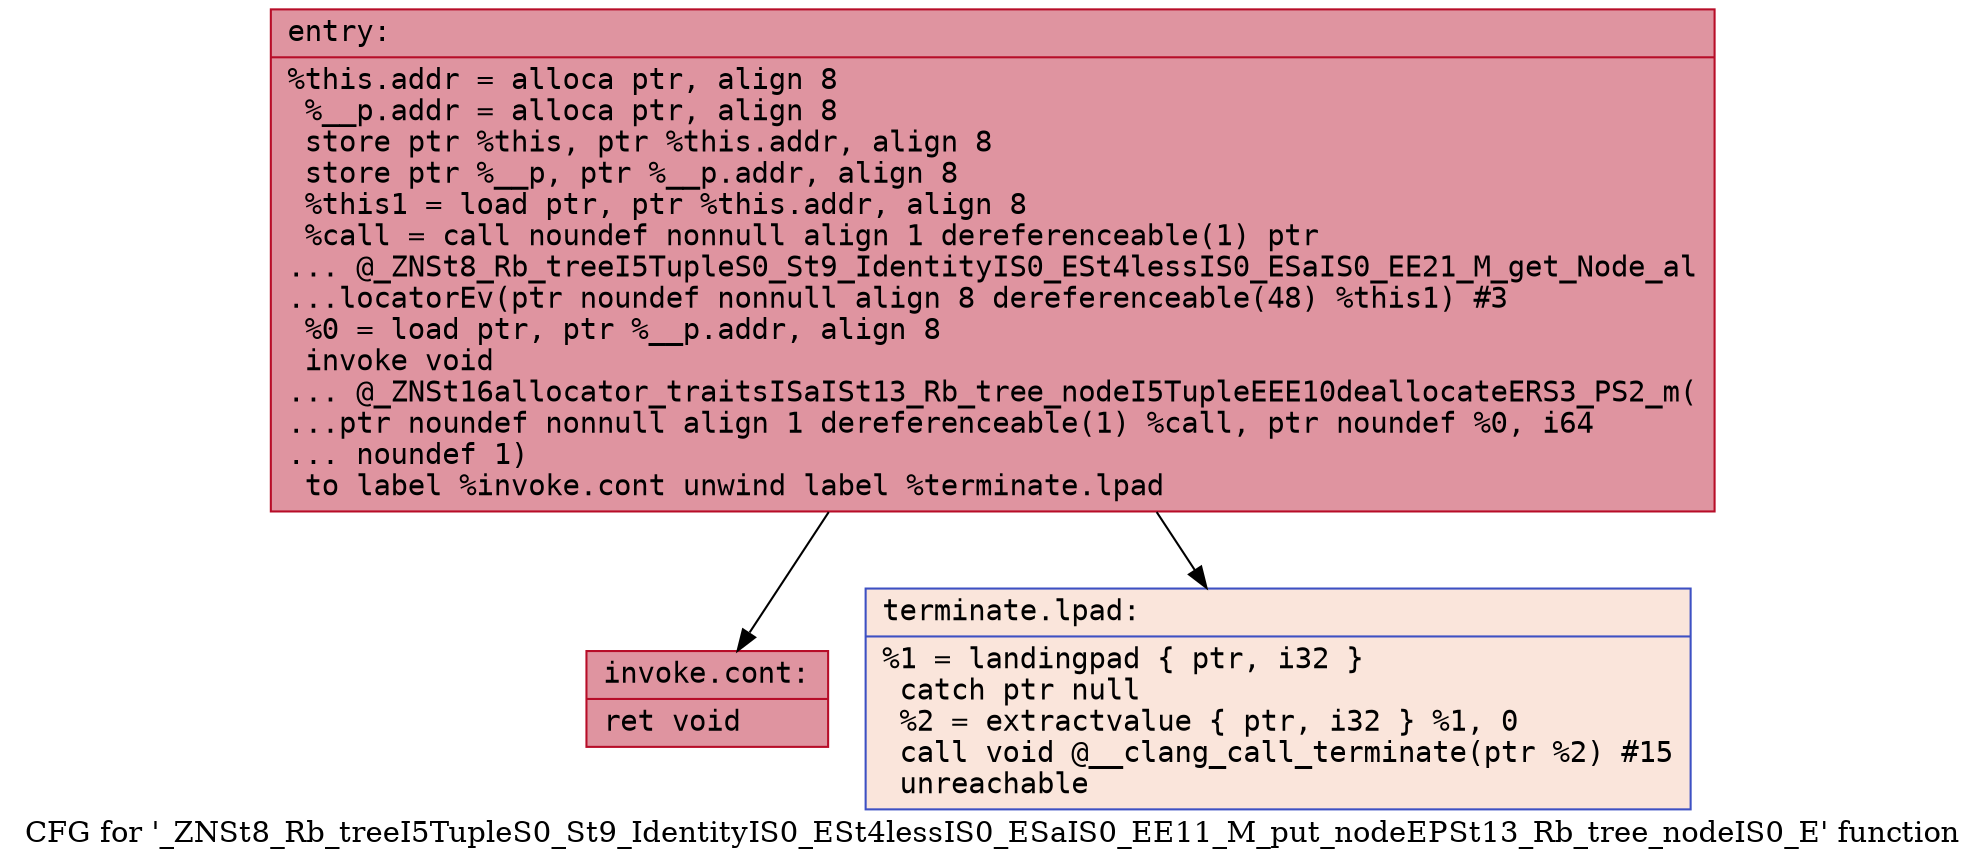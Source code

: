 digraph "CFG for '_ZNSt8_Rb_treeI5TupleS0_St9_IdentityIS0_ESt4lessIS0_ESaIS0_EE11_M_put_nodeEPSt13_Rb_tree_nodeIS0_E' function" {
	label="CFG for '_ZNSt8_Rb_treeI5TupleS0_St9_IdentityIS0_ESt4lessIS0_ESaIS0_EE11_M_put_nodeEPSt13_Rb_tree_nodeIS0_E' function";

	Node0x55dab47e77e0 [shape=record,color="#b70d28ff", style=filled, fillcolor="#b70d2870" fontname="Courier",label="{entry:\l|  %this.addr = alloca ptr, align 8\l  %__p.addr = alloca ptr, align 8\l  store ptr %this, ptr %this.addr, align 8\l  store ptr %__p, ptr %__p.addr, align 8\l  %this1 = load ptr, ptr %this.addr, align 8\l  %call = call noundef nonnull align 1 dereferenceable(1) ptr\l... @_ZNSt8_Rb_treeI5TupleS0_St9_IdentityIS0_ESt4lessIS0_ESaIS0_EE21_M_get_Node_al\l...locatorEv(ptr noundef nonnull align 8 dereferenceable(48) %this1) #3\l  %0 = load ptr, ptr %__p.addr, align 8\l  invoke void\l... @_ZNSt16allocator_traitsISaISt13_Rb_tree_nodeI5TupleEEE10deallocateERS3_PS2_m(\l...ptr noundef nonnull align 1 dereferenceable(1) %call, ptr noundef %0, i64\l... noundef 1)\l          to label %invoke.cont unwind label %terminate.lpad\l}"];
	Node0x55dab47e77e0 -> Node0x55dab47e7c50[tooltip="entry -> invoke.cont\nProbability 100.00%" ];
	Node0x55dab47e77e0 -> Node0x55dab47e7cd0[tooltip="entry -> terminate.lpad\nProbability 0.00%" ];
	Node0x55dab47e7c50 [shape=record,color="#b70d28ff", style=filled, fillcolor="#b70d2870" fontname="Courier",label="{invoke.cont:\l|  ret void\l}"];
	Node0x55dab47e7cd0 [shape=record,color="#3d50c3ff", style=filled, fillcolor="#f4c5ad70" fontname="Courier",label="{terminate.lpad:\l|  %1 = landingpad \{ ptr, i32 \}\l          catch ptr null\l  %2 = extractvalue \{ ptr, i32 \} %1, 0\l  call void @__clang_call_terminate(ptr %2) #15\l  unreachable\l}"];
}

